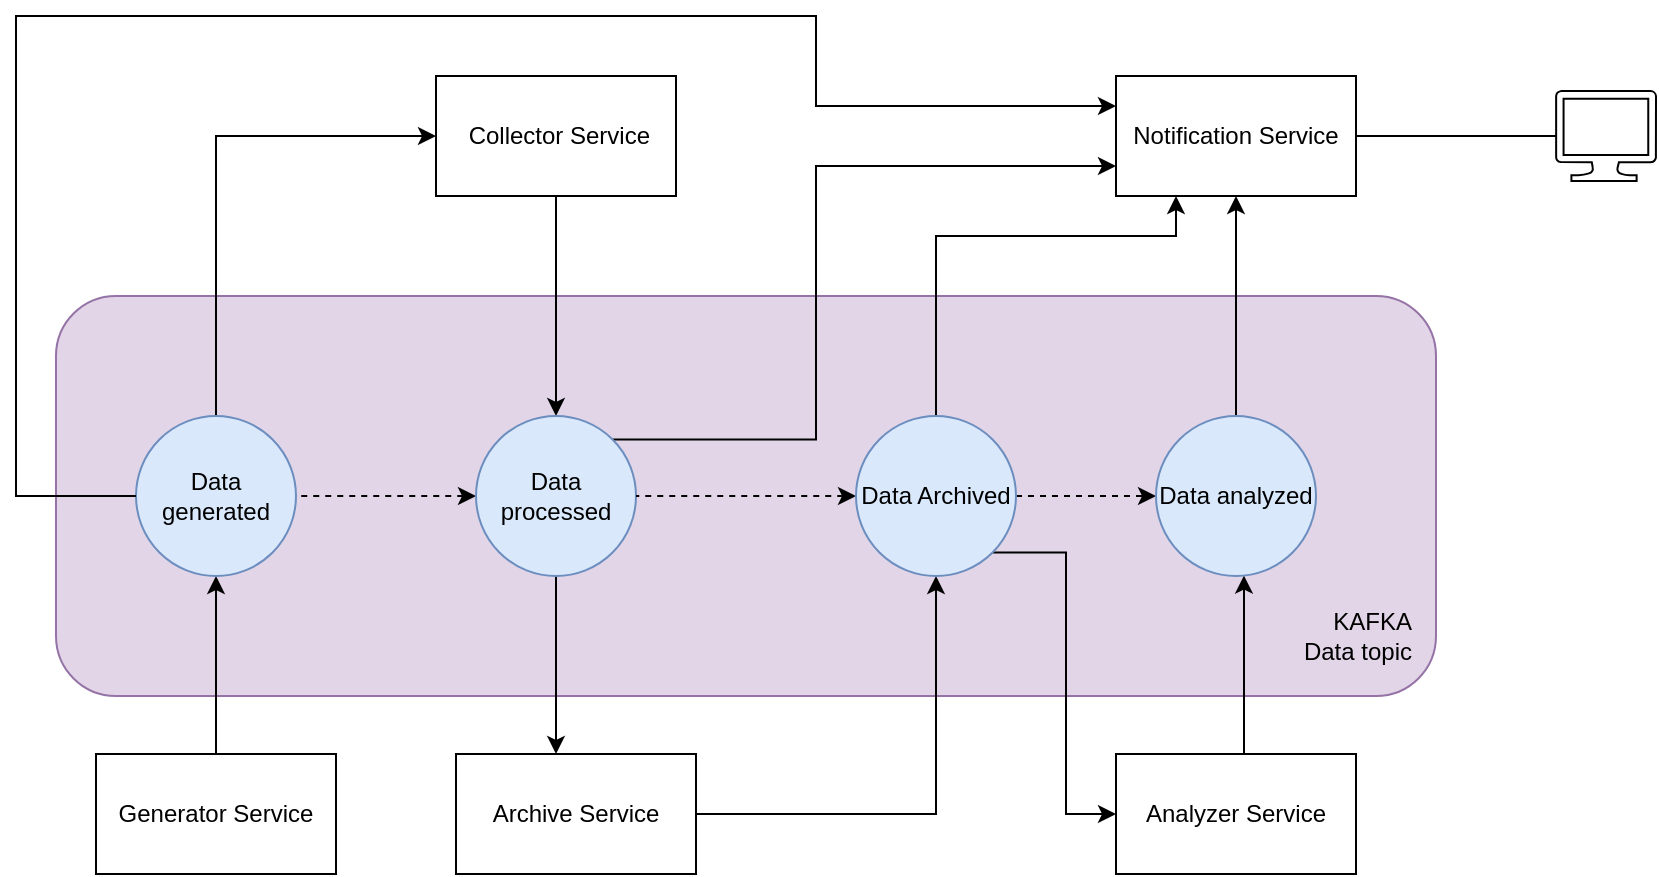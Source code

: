 <mxfile version="14.0.1" type="google"><diagram id="RIbFZi7SVfZC79qShZ4A" name="Page-1"><mxGraphModel dx="1955" dy="770" grid="1" gridSize="10" guides="1" tooltips="1" connect="1" arrows="1" fold="1" page="1" pageScale="1" pageWidth="827" pageHeight="1169" math="0" shadow="0"><root><mxCell id="0"/><mxCell id="1" parent="0"/><mxCell id="uhsLC3ijuoN7ZFh4zVRK-41" value="" style="rounded=1;whiteSpace=wrap;html=1;fillColor=#e1d5e7;strokeColor=#9673a6;" parent="1" vertex="1"><mxGeometry x="-140" y="1020" width="690" height="200" as="geometry"/></mxCell><mxCell id="uhsLC3ijuoN7ZFh4zVRK-42" value="KAFKA&lt;br&gt;&lt;div style=&quot;&quot;&gt;Data topic&lt;/div&gt;" style="text;html=1;strokeColor=none;fillColor=none;align=right;verticalAlign=middle;whiteSpace=wrap;rounded=0;" parent="1" vertex="1"><mxGeometry x="470" y="1180" width="70" height="20" as="geometry"/></mxCell><mxCell id="uhsLC3ijuoN7ZFh4zVRK-48" style="edgeStyle=orthogonalEdgeStyle;rounded=0;orthogonalLoop=1;jettySize=auto;html=1;startArrow=none;startFill=0;endArrow=classic;endFill=1;" parent="1" source="uhsLC3ijuoN7ZFh4zVRK-43" target="uhsLC3ijuoN7ZFh4zVRK-47" edge="1"><mxGeometry relative="1" as="geometry"/></mxCell><mxCell id="uhsLC3ijuoN7ZFh4zVRK-43" value="Generator Service" style="rounded=0;whiteSpace=wrap;html=1;" parent="1" vertex="1"><mxGeometry x="-120" y="1249" width="120" height="60" as="geometry"/></mxCell><mxCell id="uhsLC3ijuoN7ZFh4zVRK-50" style="edgeStyle=orthogonalEdgeStyle;rounded=0;orthogonalLoop=1;jettySize=auto;html=1;startArrow=classic;startFill=1;endArrow=none;endFill=0;" parent="1" source="uhsLC3ijuoN7ZFh4zVRK-44" target="uhsLC3ijuoN7ZFh4zVRK-47" edge="1"><mxGeometry relative="1" as="geometry"/></mxCell><mxCell id="uhsLC3ijuoN7ZFh4zVRK-44" value="&amp;nbsp;Collector Service" style="rounded=0;whiteSpace=wrap;html=1;" parent="1" vertex="1"><mxGeometry x="50" y="910" width="120" height="60" as="geometry"/></mxCell><mxCell id="uhsLC3ijuoN7ZFh4zVRK-57" style="edgeStyle=orthogonalEdgeStyle;rounded=0;orthogonalLoop=1;jettySize=auto;html=1;startArrow=classic;startFill=1;endArrow=none;endFill=0;entryX=0;entryY=1;entryDx=0;entryDy=0;" parent="1" source="uhsLC3ijuoN7ZFh4zVRK-45" target="uhsLC3ijuoN7ZFh4zVRK-49" edge="1"><mxGeometry relative="1" as="geometry"><Array as="points"><mxPoint x="110" y="1138"/><mxPoint x="82" y="1138"/></Array></mxGeometry></mxCell><mxCell id="uhsLC3ijuoN7ZFh4zVRK-73" style="edgeStyle=orthogonalEdgeStyle;rounded=0;orthogonalLoop=1;jettySize=auto;html=1;startArrow=none;startFill=0;endArrow=classic;endFill=1;" parent="1" source="uhsLC3ijuoN7ZFh4zVRK-45" target="uhsLC3ijuoN7ZFh4zVRK-72" edge="1"><mxGeometry relative="1" as="geometry"/></mxCell><mxCell id="uhsLC3ijuoN7ZFh4zVRK-45" value="Archive Service" style="rounded=0;whiteSpace=wrap;html=1;" parent="1" vertex="1"><mxGeometry x="60" y="1249" width="120" height="60" as="geometry"/></mxCell><mxCell id="uhsLC3ijuoN7ZFh4zVRK-79" style="edgeStyle=orthogonalEdgeStyle;rounded=0;orthogonalLoop=1;jettySize=auto;html=1;startArrow=none;startFill=0;endArrow=classic;endFill=1;" parent="1" source="uhsLC3ijuoN7ZFh4zVRK-46" target="uhsLC3ijuoN7ZFh4zVRK-78" edge="1"><mxGeometry relative="1" as="geometry"><Array as="points"><mxPoint x="454" y="1200"/><mxPoint x="454" y="1200"/></Array></mxGeometry></mxCell><mxCell id="uhsLC3ijuoN7ZFh4zVRK-46" value="Analyzer Service" style="rounded=0;whiteSpace=wrap;html=1;" parent="1" vertex="1"><mxGeometry x="390" y="1249" width="120" height="60" as="geometry"/></mxCell><mxCell id="uhsLC3ijuoN7ZFh4zVRK-47" value="Data generated" style="ellipse;whiteSpace=wrap;html=1;fillColor=#dae8fc;strokeColor=#6c8ebf;" parent="1" vertex="1"><mxGeometry x="-100" y="1080" width="80" height="80" as="geometry"/></mxCell><mxCell id="uhsLC3ijuoN7ZFh4zVRK-55" style="edgeStyle=orthogonalEdgeStyle;rounded=0;orthogonalLoop=1;jettySize=auto;html=1;startArrow=classic;startFill=1;endArrow=none;endFill=0;entryX=0.5;entryY=1;entryDx=0;entryDy=0;" parent="1" source="uhsLC3ijuoN7ZFh4zVRK-49" target="uhsLC3ijuoN7ZFh4zVRK-44" edge="1"><mxGeometry relative="1" as="geometry"><Array as="points"><mxPoint x="110" y="970"/></Array><mxPoint x="110" y="980" as="targetPoint"/></mxGeometry></mxCell><mxCell id="uhsLC3ijuoN7ZFh4zVRK-84" style="edgeStyle=orthogonalEdgeStyle;rounded=0;orthogonalLoop=1;jettySize=auto;html=1;dashed=1;startArrow=none;startFill=0;endArrow=classic;endFill=1;" parent="1" source="uhsLC3ijuoN7ZFh4zVRK-72" target="uhsLC3ijuoN7ZFh4zVRK-78" edge="1"><mxGeometry relative="1" as="geometry"/></mxCell><mxCell id="JnA6z7dyALwGz-331iSl-4" style="edgeStyle=orthogonalEdgeStyle;rounded=0;orthogonalLoop=1;jettySize=auto;html=1;dashed=1;startArrow=classic;startFill=1;endArrow=none;endFill=0;" parent="1" source="uhsLC3ijuoN7ZFh4zVRK-49" target="uhsLC3ijuoN7ZFh4zVRK-47" edge="1"><mxGeometry relative="1" as="geometry"/></mxCell><mxCell id="JnA6z7dyALwGz-331iSl-5" style="edgeStyle=orthogonalEdgeStyle;rounded=0;orthogonalLoop=1;jettySize=auto;html=1;entryX=0;entryY=0.75;entryDx=0;entryDy=0;startArrow=none;startFill=0;endArrow=classic;endFill=1;exitX=1;exitY=0;exitDx=0;exitDy=0;" parent="1" source="uhsLC3ijuoN7ZFh4zVRK-49" target="uhsLC3ijuoN7ZFh4zVRK-76" edge="1"><mxGeometry relative="1" as="geometry"><Array as="points"><mxPoint x="240" y="1092"/><mxPoint x="240" y="955"/></Array></mxGeometry></mxCell><mxCell id="uhsLC3ijuoN7ZFh4zVRK-49" value="Data processed" style="ellipse;whiteSpace=wrap;html=1;fillColor=#dae8fc;strokeColor=#6c8ebf;" parent="1" vertex="1"><mxGeometry x="70" y="1080" width="80" height="80" as="geometry"/></mxCell><mxCell id="uhsLC3ijuoN7ZFh4zVRK-77" style="edgeStyle=orthogonalEdgeStyle;rounded=0;orthogonalLoop=1;jettySize=auto;html=1;startArrow=none;startFill=0;endArrow=classic;endFill=1;entryX=0.25;entryY=1;entryDx=0;entryDy=0;exitX=0.5;exitY=0;exitDx=0;exitDy=0;" parent="1" source="uhsLC3ijuoN7ZFh4zVRK-72" target="uhsLC3ijuoN7ZFh4zVRK-76" edge="1"><mxGeometry relative="1" as="geometry"><Array as="points"><mxPoint x="300" y="990"/><mxPoint x="420" y="990"/></Array></mxGeometry></mxCell><mxCell id="uhsLC3ijuoN7ZFh4zVRK-83" style="edgeStyle=orthogonalEdgeStyle;rounded=0;orthogonalLoop=1;jettySize=auto;html=1;dashed=1;startArrow=classic;startFill=1;endArrow=none;endFill=0;" parent="1" source="uhsLC3ijuoN7ZFh4zVRK-72" target="uhsLC3ijuoN7ZFh4zVRK-49" edge="1"><mxGeometry relative="1" as="geometry"><Array as="points"><mxPoint x="260" y="1120"/><mxPoint x="260" y="1120"/></Array></mxGeometry></mxCell><mxCell id="uhsLC3ijuoN7ZFh4zVRK-76" value="Notification Service" style="rounded=0;whiteSpace=wrap;html=1;" parent="1" vertex="1"><mxGeometry x="390" y="910" width="120" height="60" as="geometry"/></mxCell><mxCell id="uhsLC3ijuoN7ZFh4zVRK-80" style="edgeStyle=orthogonalEdgeStyle;rounded=0;orthogonalLoop=1;jettySize=auto;html=1;startArrow=none;startFill=0;endArrow=classic;endFill=1;" parent="1" source="uhsLC3ijuoN7ZFh4zVRK-78" target="uhsLC3ijuoN7ZFh4zVRK-76" edge="1"><mxGeometry relative="1" as="geometry"/></mxCell><mxCell id="uhsLC3ijuoN7ZFh4zVRK-78" value="Data analyzed" style="ellipse;whiteSpace=wrap;html=1;fillColor=#dae8fc;strokeColor=#6c8ebf;" parent="1" vertex="1"><mxGeometry x="410" y="1080" width="80" height="80" as="geometry"/></mxCell><mxCell id="JnA6z7dyALwGz-331iSl-7" style="edgeStyle=orthogonalEdgeStyle;rounded=0;orthogonalLoop=1;jettySize=auto;html=1;entryX=1;entryY=0.5;entryDx=0;entryDy=0;startArrow=none;startFill=0;endArrow=none;endFill=0;" parent="1" source="uhsLC3ijuoN7ZFh4zVRK-81" target="uhsLC3ijuoN7ZFh4zVRK-76" edge="1"><mxGeometry relative="1" as="geometry"/></mxCell><mxCell id="uhsLC3ijuoN7ZFh4zVRK-81" value="" style="verticalLabelPosition=bottom;html=1;verticalAlign=top;align=center;shape=mxgraph.azure.computer;pointerEvents=1;" parent="1" vertex="1"><mxGeometry x="610" y="917.5" width="50" height="45" as="geometry"/></mxCell><mxCell id="JnA6z7dyALwGz-331iSl-8" style="edgeStyle=orthogonalEdgeStyle;rounded=0;orthogonalLoop=1;jettySize=auto;html=1;entryX=0;entryY=0.5;entryDx=0;entryDy=0;startArrow=none;startFill=0;endArrow=classic;endFill=1;exitX=1;exitY=1;exitDx=0;exitDy=0;" parent="1" source="uhsLC3ijuoN7ZFh4zVRK-72" target="uhsLC3ijuoN7ZFh4zVRK-46" edge="1"><mxGeometry relative="1" as="geometry"/></mxCell><mxCell id="uhsLC3ijuoN7ZFh4zVRK-72" value="Data Archived" style="ellipse;whiteSpace=wrap;html=1;fillColor=#dae8fc;strokeColor=#6c8ebf;" parent="1" vertex="1"><mxGeometry x="260" y="1080" width="80" height="80" as="geometry"/></mxCell><mxCell id="JnA6z7dyALwGz-331iSl-6" style="edgeStyle=orthogonalEdgeStyle;rounded=0;orthogonalLoop=1;jettySize=auto;html=1;entryX=0;entryY=0.25;entryDx=0;entryDy=0;startArrow=none;startFill=0;endArrow=classic;endFill=1;" parent="1" source="uhsLC3ijuoN7ZFh4zVRK-47" target="uhsLC3ijuoN7ZFh4zVRK-76" edge="1"><mxGeometry relative="1" as="geometry"><Array as="points"><mxPoint x="-160" y="1120"/><mxPoint x="-160" y="880"/><mxPoint x="240" y="880"/><mxPoint x="240" y="925"/></Array></mxGeometry></mxCell></root></mxGraphModel></diagram></mxfile>